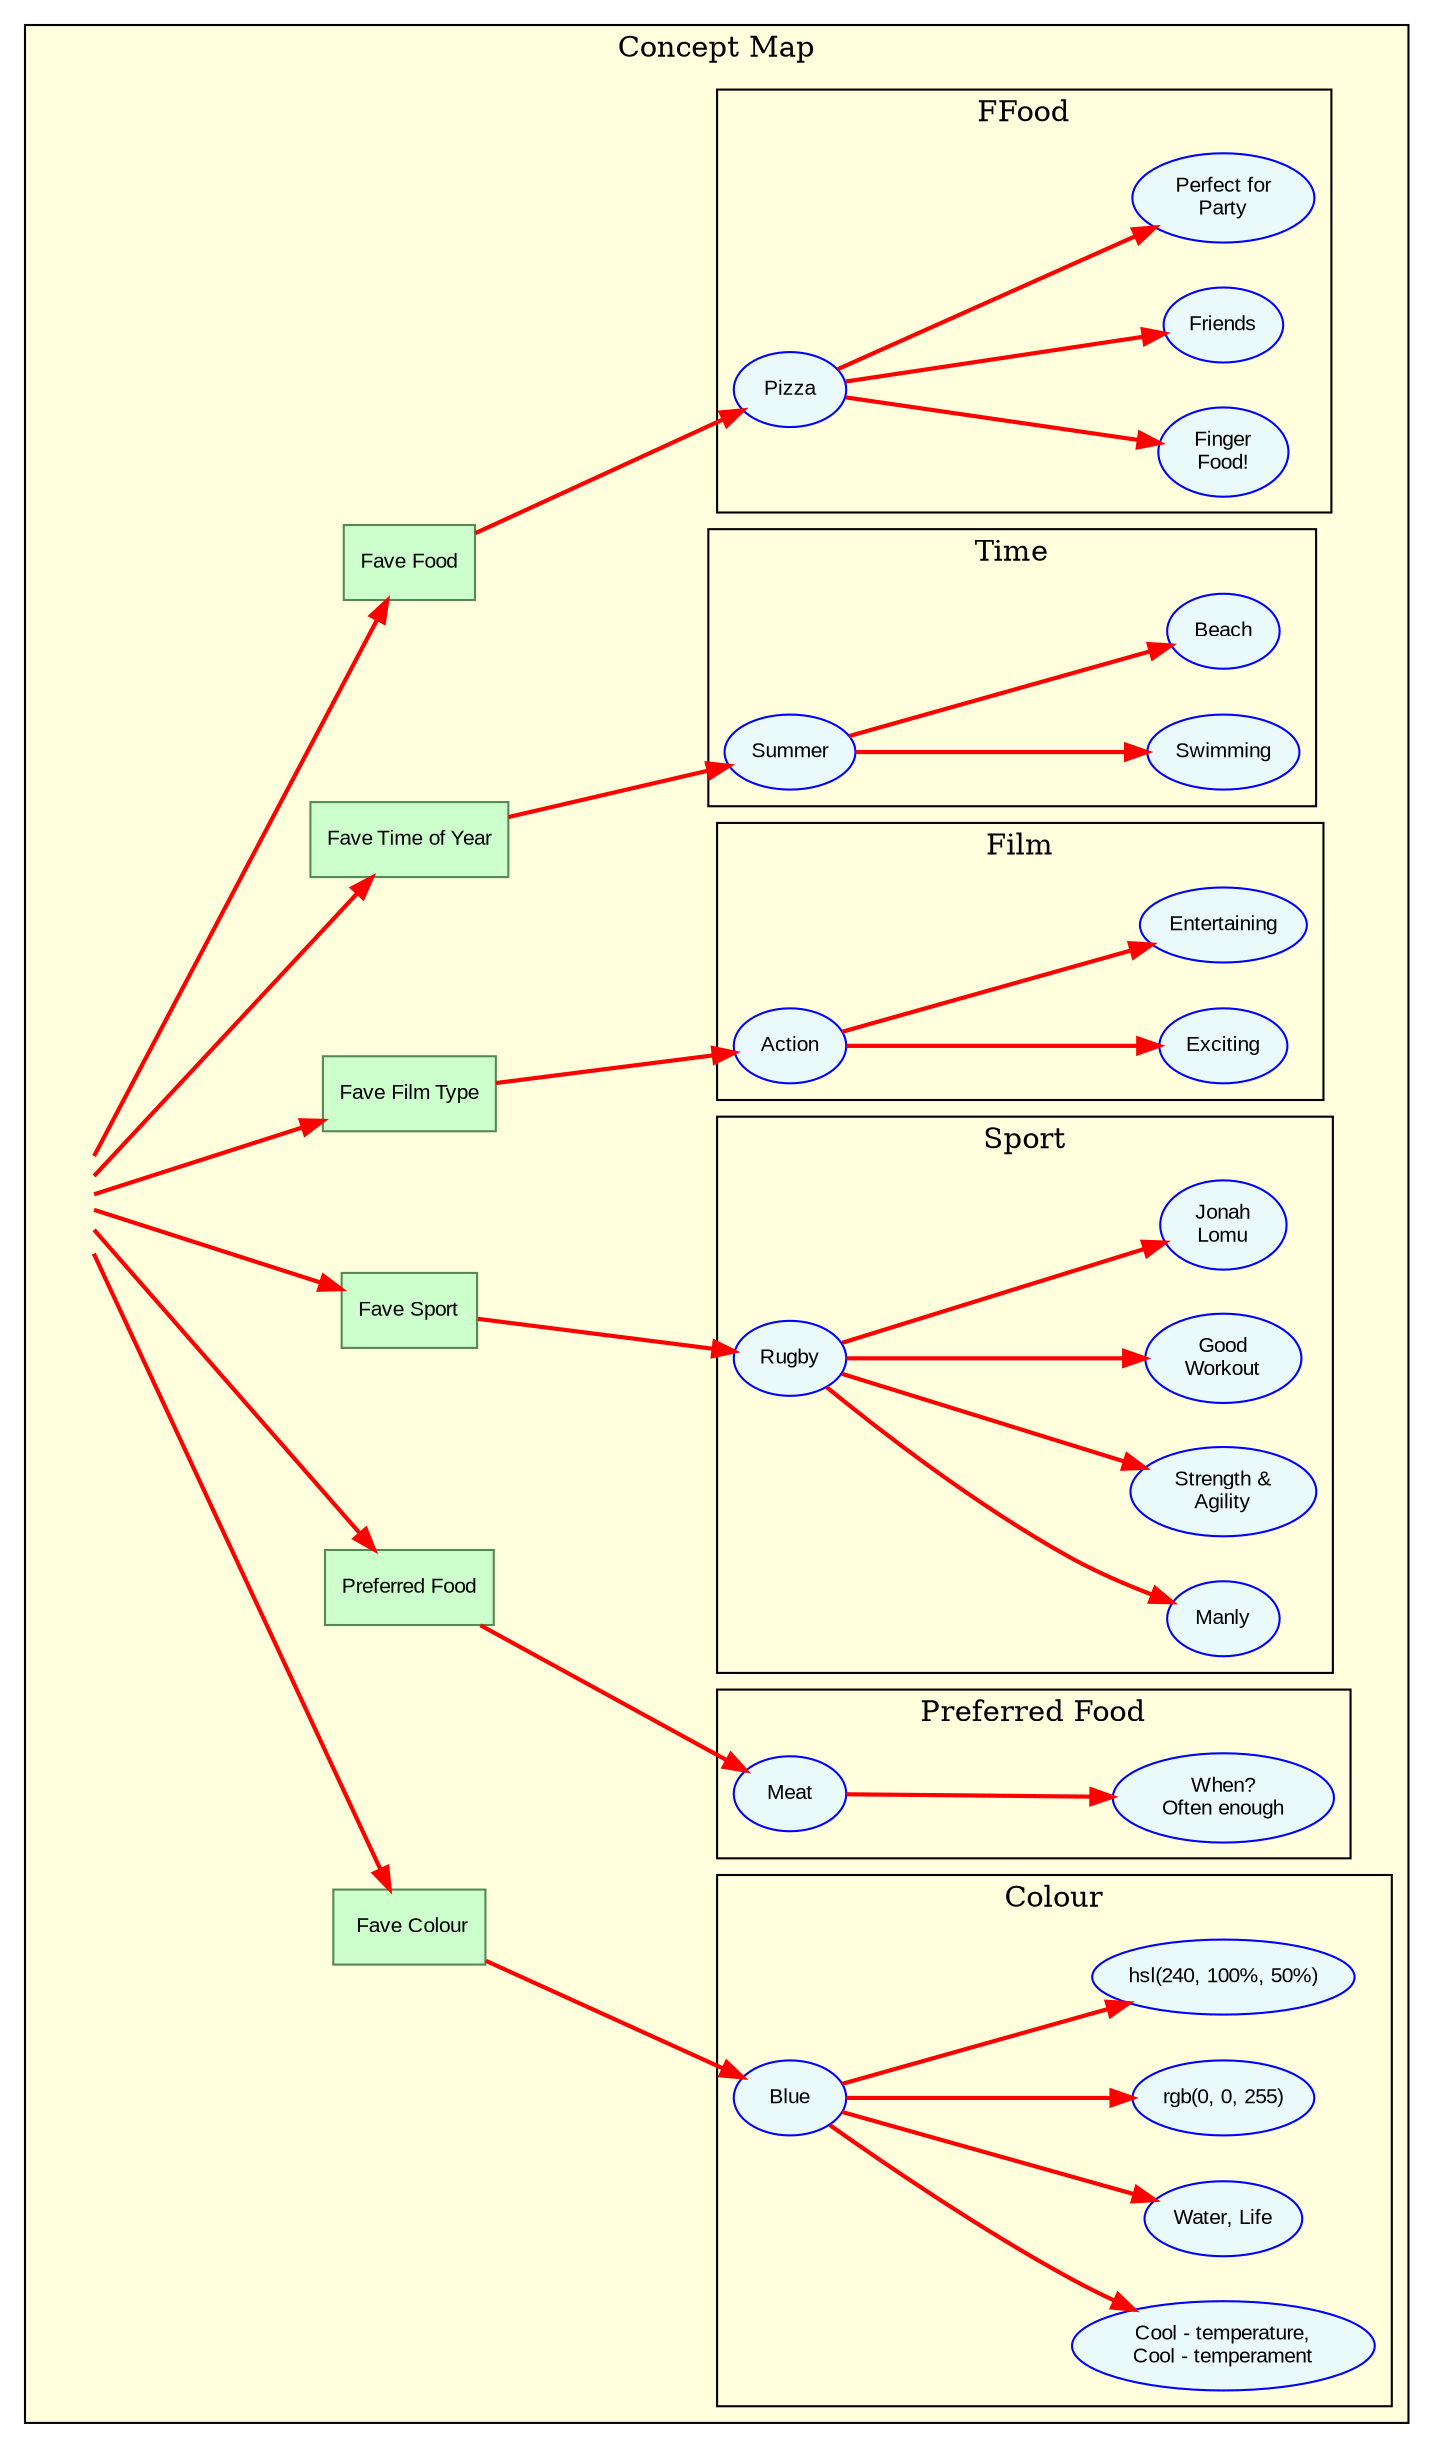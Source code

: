 digraph conceptmap {
    node [fontname=Arial, fontsize=10];
    edge [color=red, style=bold, fontsize=9];
    rankdir=LR;
    ranksep=1.45;
    nodesep=0.3;


    subgraph clusterSystem {
        label="Concept Map";
        fillcolor="#ffffdd"; style=filled; color=black;
        node [shape=box, style=filled, fillcolor="#ccffcc", color="#558855"];

        { Giovanni [shape="none", width=.352, height=0.77, color="#ffffaa", fillcolor="none", image="Actor.png", label=""]; }

        Colour [label=" Fave Colour"]
        PFood  [label="Preferred Food"]
        Sport  [label="Fave Sport"]
        Film  [label="Fave Film Type"]
        Time  [label="Fave Time of Year"]
        FFood  [label="Fave Food"]

    subgraph cluster1 {
        label="Colour"
        node [shape=ellipse, style=filled, fillcolor="#eafafa", color="#0000ff"]
        Blue [label="Blue"]
        TT [label="Cool - temperature,\nCool - temperament"]
        WatLif [label="Water, Life"]
        rgb [label="rgb(0, 0, 255)"]
        hsl [label="hsl(240, 100%, 50%)"]
    }

    subgraph cluster2 {
        label="Preferred Food"
        node [shape=ellipse, style=filled, fillcolor="#eafafa", color="#0000ff"]
        Meat [label="Meat"]
        When [label="When?\nOften enough"]
    }

    subgraph cluster3 {
        label="Sport"
        node [shape=ellipse, style=filled, fillcolor="#eafafa", color="#0000ff"]
        Rugby [label="Rugby"]
        Manly [label="Manly"]
        SAS [label="Strength &\nAgility"]
        Work [label="Good\nWorkout"]
        JL [label="Jonah\nLomu"]
    }

    subgraph cluster4 {
        label="Film"
        node [shape=ellipse, style=filled, fillcolor="#eafafa", color="#0000ff"]
        Action [label="Action"]
        Exciting [label="Exciting"]
        Entertaining [label="Entertaining"]
    }

    subgraph cluster5 {
        label="Time"
        node [shape=ellipse, style=filled, fillcolor="#eafafa", color="#0000ff"]
        Summer [label="Summer"]
        Swimming [label="Swimming"]
        Beach [label="Beach"]
    }

    subgraph cluster6 {
        label="FFood"
        node [shape=ellipse, style=filled, fillcolor="#eafafa", color="#0000ff"]
        Pizza [label="Pizza"]
        FingFood [label="Finger\nFood!"]
        Friends [label="Friends"]
        Party [label="Perfect for\nParty"]
    }
    }

// Nodes -> Edges
    Giovanni -> Colour
    Giovanni -> PFood
    Giovanni -> Sport
    Giovanni -> Film
    Giovanni -> Time
    Giovanni -> FFood

    Colour -> Blue
    Blue -> TT
    Blue -> WatLif
    Blue -> hsl
    Blue -> rgb

    PFood -> Meat
    Meat -> When

    Sport -> Rugby
    Rugby -> Manly
    Rugby -> SAS
    Rugby -> Work
    Rugby -> JL

    Film -> Action
    Action -> Exciting
    Action -> Entertaining

    Time -> Summer
    Summer -> Swimming
    Summer -> Beach

    FFood -> Pizza
    Pizza -> FingFood
    Pizza -> Friends
    Pizza -> Party
}
